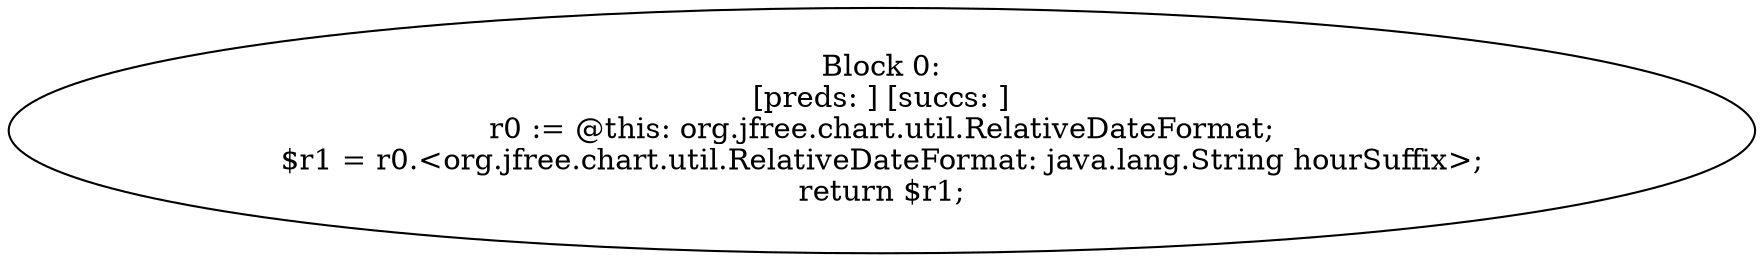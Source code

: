 digraph "unitGraph" {
    "Block 0:
[preds: ] [succs: ]
r0 := @this: org.jfree.chart.util.RelativeDateFormat;
$r1 = r0.<org.jfree.chart.util.RelativeDateFormat: java.lang.String hourSuffix>;
return $r1;
"
}
